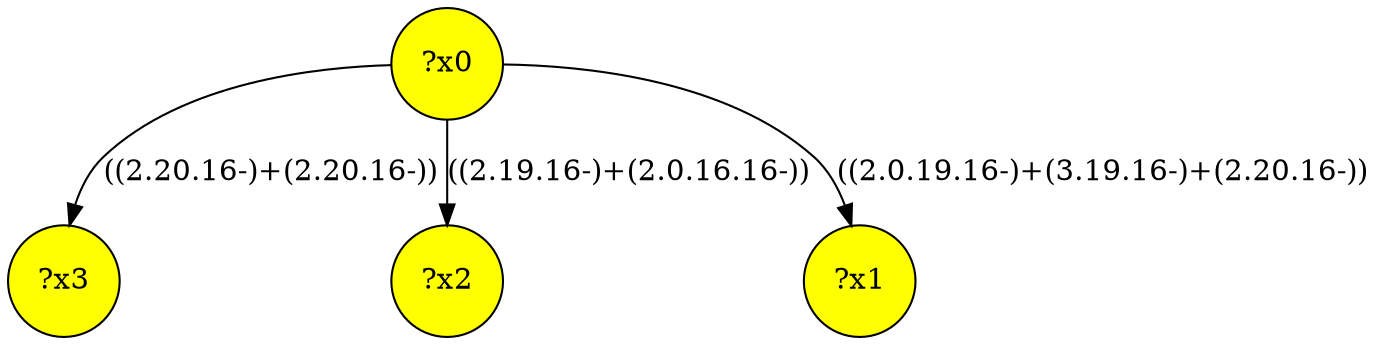 digraph g {
	x3 [fillcolor="yellow", style="filled," shape=circle, label="?x3"];
	x0 [fillcolor="yellow", style="filled," shape=circle, label="?x0"];
	x2 [fillcolor="yellow", style="filled," shape=circle, label="?x2"];
	x1 [fillcolor="yellow", style="filled," shape=circle, label="?x1"];
	x0 -> x1 [label="((2.0.19.16-)+(3.19.16-)+(2.20.16-))"];
	x0 -> x2 [label="((2.19.16-)+(2.0.16.16-))"];
	x0 -> x3 [label="((2.20.16-)+(2.20.16-))"];
}

